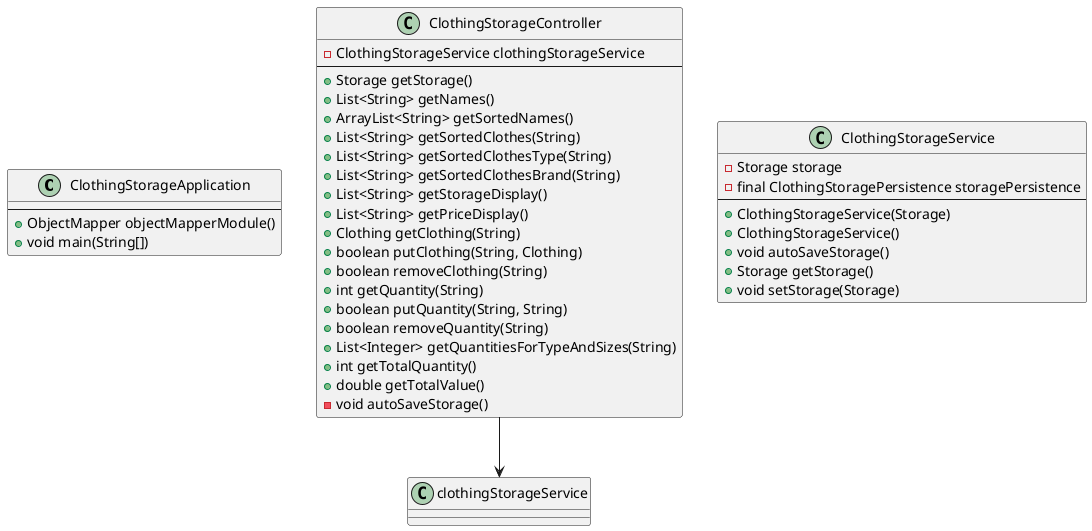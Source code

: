 @startuml restserver  

class ClothingStorageApplication
{
    --
    +ObjectMapper objectMapperModule()
    +void main(String[])
}

class ClothingStorageController
{
    -ClothingStorageService clothingStorageService
    --
    +Storage getStorage()
    +List<String> getNames()
    +ArrayList<String> getSortedNames()
    +List<String> getSortedClothes(String)
    +List<String> getSortedClothesType(String)
    +List<String> getSortedClothesBrand(String)
    +List<String> getStorageDisplay()
    +List<String> getPriceDisplay()
    +Clothing getClothing(String)
    +boolean putClothing(String, Clothing)
    +boolean removeClothing(String)
    +int getQuantity(String)
    +boolean putQuantity(String, String)
    +boolean removeQuantity(String)
    +List<Integer> getQuantitiesForTypeAndSizes(String)
    +int getTotalQuantity()
    +double getTotalValue()
    -void autoSaveStorage()
}

class ClothingStorageService
{
    -Storage storage
    -final ClothingStoragePersistence storagePersistence
    --
    +ClothingStorageService(Storage)
    +ClothingStorageService()
    +void autoSaveStorage()
    +Storage getStorage()
    +void setStorage(Storage)
}

ClothingStorageController --> clothingStorageService

@enduml